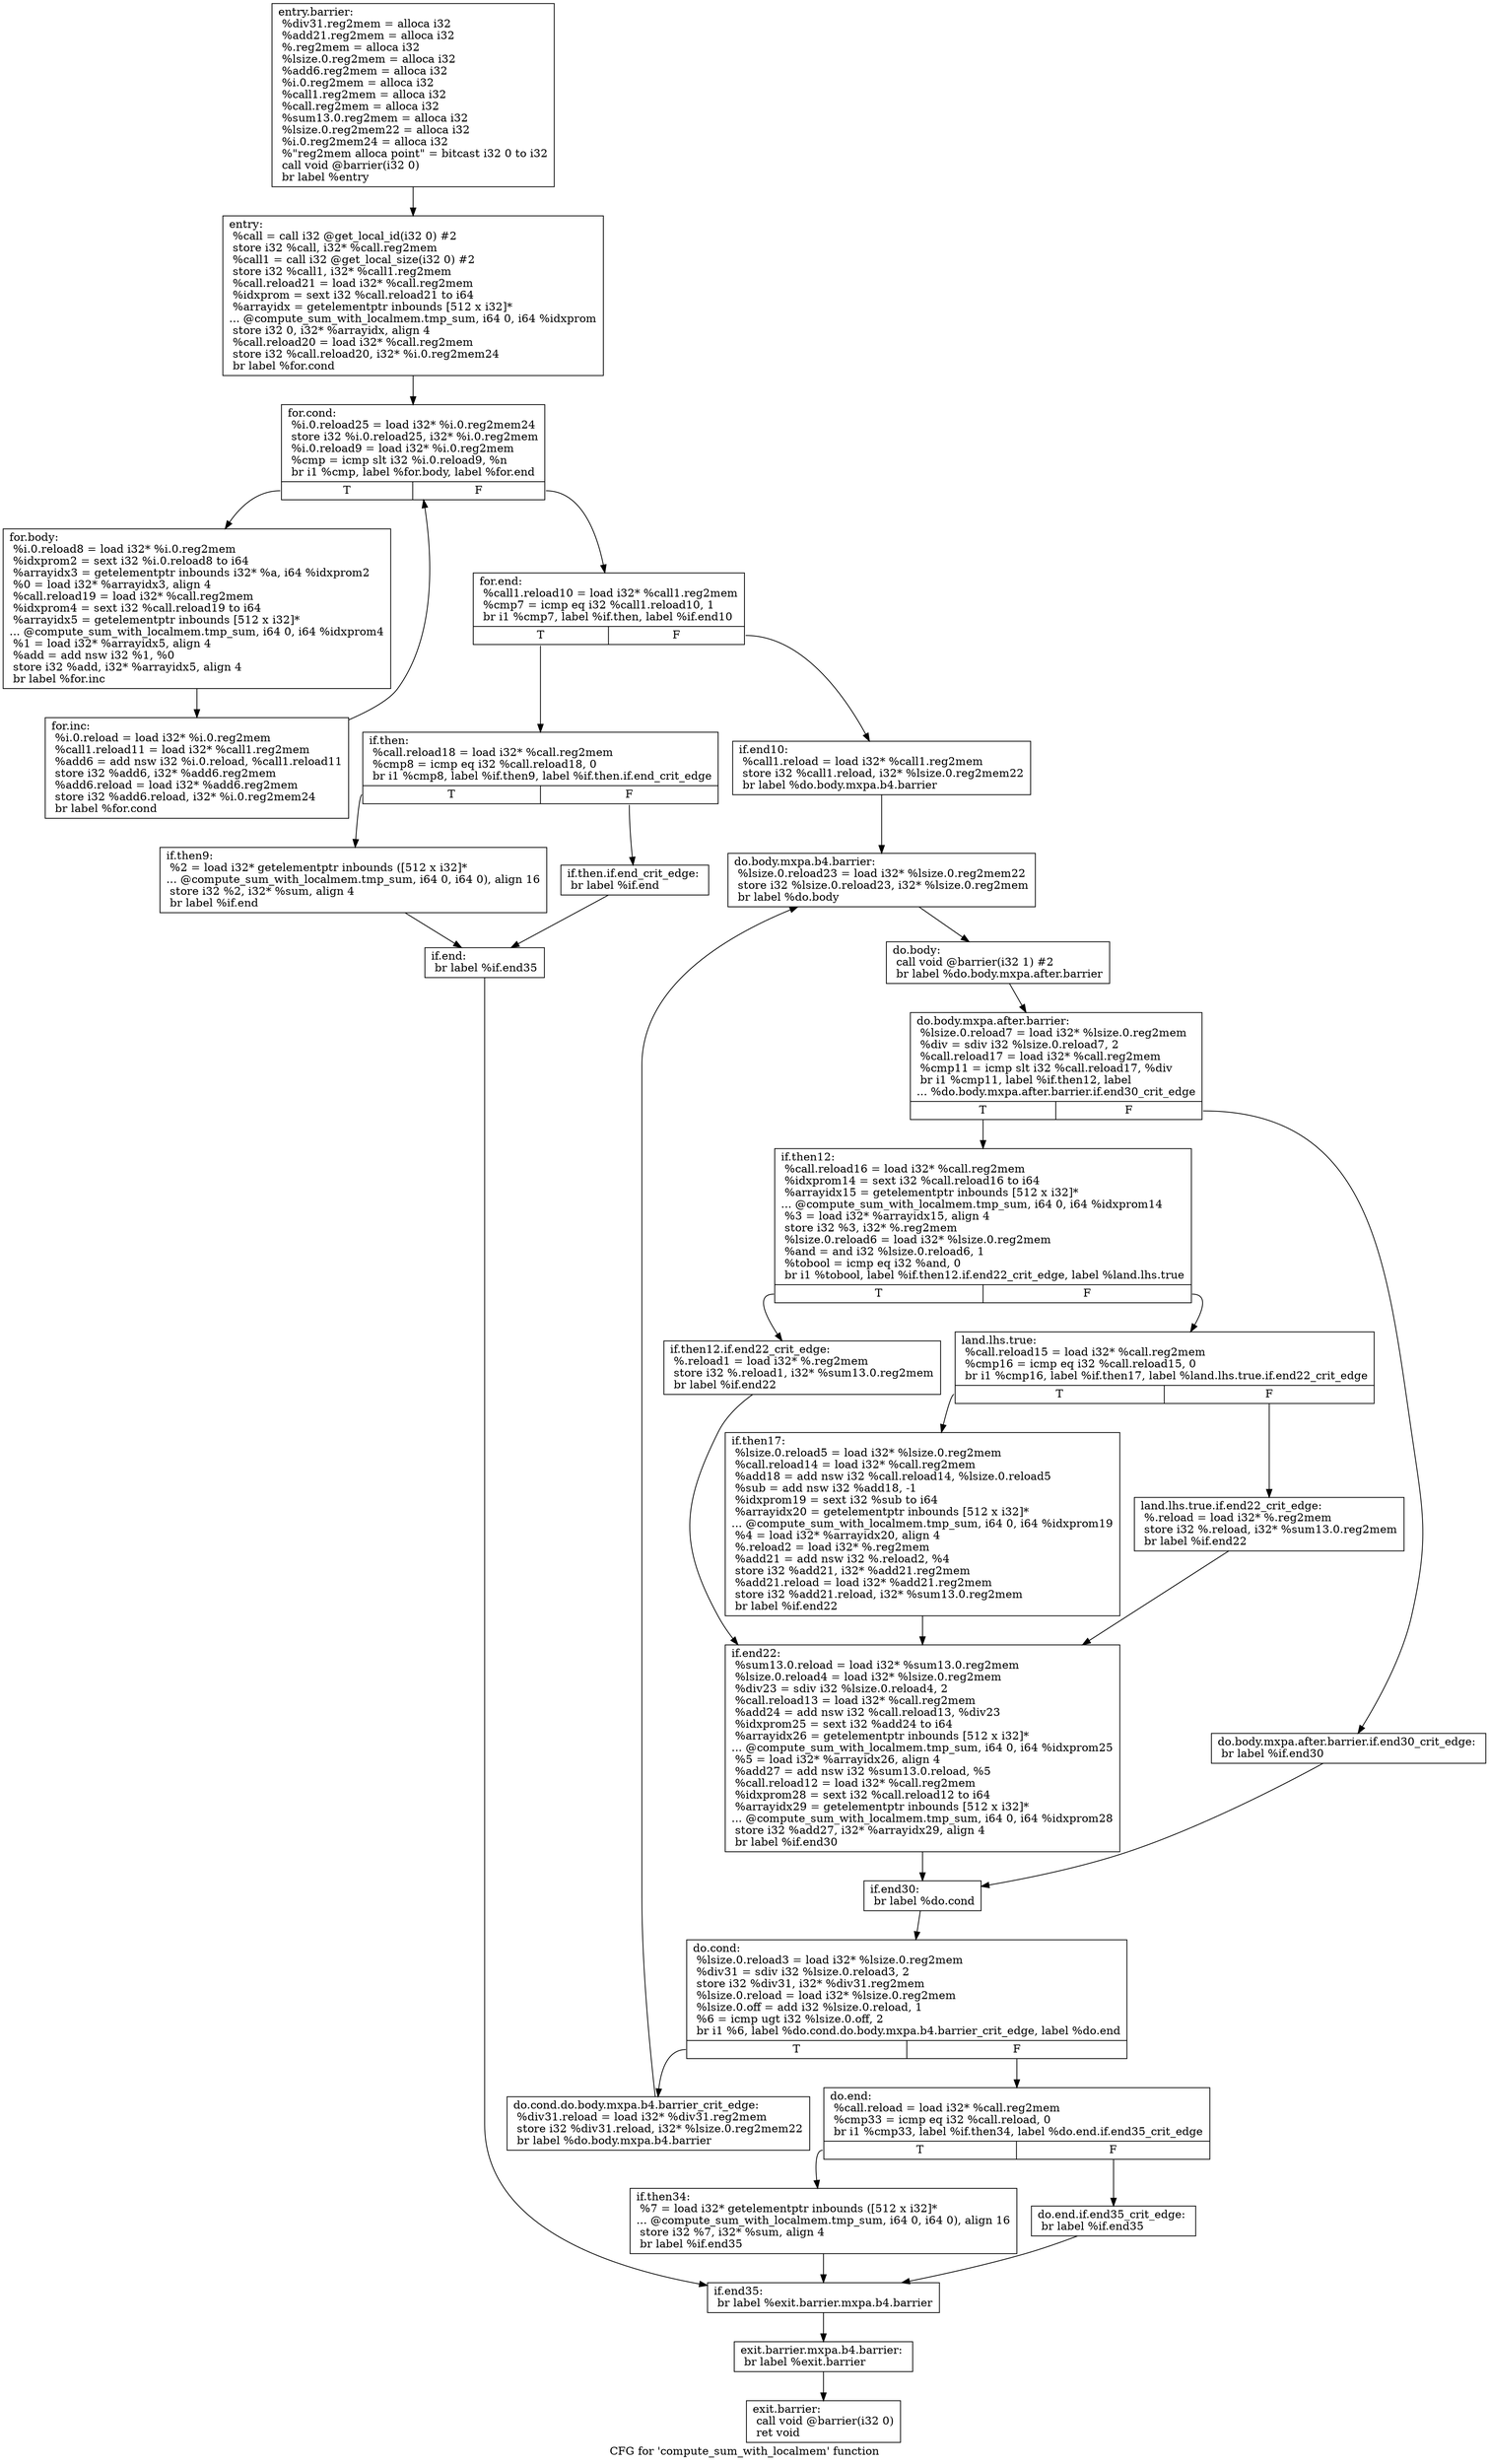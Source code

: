 digraph "CFG for 'compute_sum_with_localmem' function" {
	label="CFG for 'compute_sum_with_localmem' function";

	Node0xdf07d0 [shape=record,label="{entry.barrier:\l  %div31.reg2mem = alloca i32\l  %add21.reg2mem = alloca i32\l  %.reg2mem = alloca i32\l  %lsize.0.reg2mem = alloca i32\l  %add6.reg2mem = alloca i32\l  %i.0.reg2mem = alloca i32\l  %call1.reg2mem = alloca i32\l  %call.reg2mem = alloca i32\l  %sum13.0.reg2mem = alloca i32\l  %lsize.0.reg2mem22 = alloca i32\l  %i.0.reg2mem24 = alloca i32\l  %\"reg2mem alloca point\" = bitcast i32 0 to i32\l  call void @barrier(i32 0)\l  br label %entry\l}"];
	Node0xdf07d0 -> Node0xdf1c10;
	Node0xdf1c10 [shape=record,label="{entry:                                            \l  %call = call i32 @get_local_id(i32 0) #2\l  store i32 %call, i32* %call.reg2mem\l  %call1 = call i32 @get_local_size(i32 0) #2\l  store i32 %call1, i32* %call1.reg2mem\l  %call.reload21 = load i32* %call.reg2mem\l  %idxprom = sext i32 %call.reload21 to i64\l  %arrayidx = getelementptr inbounds [512 x i32]*\l... @compute_sum_with_localmem.tmp_sum, i64 0, i64 %idxprom\l  store i32 0, i32* %arrayidx, align 4\l  %call.reload20 = load i32* %call.reg2mem\l  store i32 %call.reload20, i32* %i.0.reg2mem24\l  br label %for.cond\l}"];
	Node0xdf1c10 -> Node0xdf27c0;
	Node0xdf27c0 [shape=record,label="{for.cond:                                         \l  %i.0.reload25 = load i32* %i.0.reg2mem24\l  store i32 %i.0.reload25, i32* %i.0.reg2mem\l  %i.0.reload9 = load i32* %i.0.reg2mem\l  %cmp = icmp slt i32 %i.0.reload9, %n\l  br i1 %cmp, label %for.body, label %for.end\l|{<s0>T|<s1>F}}"];
	Node0xdf27c0:s0 -> Node0xdf2dd0;
	Node0xdf27c0:s1 -> Node0xdf2e90;
	Node0xdf2dd0 [shape=record,label="{for.body:                                         \l  %i.0.reload8 = load i32* %i.0.reg2mem\l  %idxprom2 = sext i32 %i.0.reload8 to i64\l  %arrayidx3 = getelementptr inbounds i32* %a, i64 %idxprom2\l  %0 = load i32* %arrayidx3, align 4\l  %call.reload19 = load i32* %call.reg2mem\l  %idxprom4 = sext i32 %call.reload19 to i64\l  %arrayidx5 = getelementptr inbounds [512 x i32]*\l... @compute_sum_with_localmem.tmp_sum, i64 0, i64 %idxprom4\l  %1 = load i32* %arrayidx5, align 4\l  %add = add nsw i32 %1, %0\l  store i32 %add, i32* %arrayidx5, align 4\l  br label %for.inc\l}"];
	Node0xdf2dd0 -> Node0xdf3650;
	Node0xdf3650 [shape=record,label="{for.inc:                                          \l  %i.0.reload = load i32* %i.0.reg2mem\l  %call1.reload11 = load i32* %call1.reg2mem\l  %add6 = add nsw i32 %i.0.reload, %call1.reload11\l  store i32 %add6, i32* %add6.reg2mem\l  %add6.reload = load i32* %add6.reg2mem\l  store i32 %add6.reload, i32* %i.0.reg2mem24\l  br label %for.cond\l}"];
	Node0xdf3650 -> Node0xdf27c0;
	Node0xdf2e90 [shape=record,label="{for.end:                                          \l  %call1.reload10 = load i32* %call1.reg2mem\l  %cmp7 = icmp eq i32 %call1.reload10, 1\l  br i1 %cmp7, label %if.then, label %if.end10\l|{<s0>T|<s1>F}}"];
	Node0xdf2e90:s0 -> Node0xdf3ce0;
	Node0xdf2e90:s1 -> Node0xdf3dc0;
	Node0xdf3ce0 [shape=record,label="{if.then:                                          \l  %call.reload18 = load i32* %call.reg2mem\l  %cmp8 = icmp eq i32 %call.reload18, 0\l  br i1 %cmp8, label %if.then9, label %if.then.if.end_crit_edge\l|{<s0>T|<s1>F}}"];
	Node0xdf3ce0:s0 -> Node0xdf4030;
	Node0xdf3ce0:s1 -> Node0xdf4100;
	Node0xdf4100 [shape=record,label="{if.then.if.end_crit_edge:                         \l  br label %if.end\l}"];
	Node0xdf4100 -> Node0xdf2ab0;
	Node0xdf4030 [shape=record,label="{if.then9:                                         \l  %2 = load i32* getelementptr inbounds ([512 x i32]*\l... @compute_sum_with_localmem.tmp_sum, i64 0, i64 0), align 16\l  store i32 %2, i32* %sum, align 4\l  br label %if.end\l}"];
	Node0xdf4030 -> Node0xdf2ab0;
	Node0xdf2ab0 [shape=record,label="{if.end:                                           \l  br label %if.end35\l}"];
	Node0xdf2ab0 -> Node0xdf4a00;
	Node0xdf3dc0 [shape=record,label="{if.end10:                                         \l  %call1.reload = load i32* %call1.reg2mem\l  store i32 %call1.reload, i32* %lsize.0.reg2mem22\l  br label %do.body.mxpa.b4.barrier\l}"];
	Node0xdf3dc0 -> Node0xdf4c20;
	Node0xdf4c20 [shape=record,label="{do.body.mxpa.b4.barrier:                          \l  %lsize.0.reload23 = load i32* %lsize.0.reg2mem22\l  store i32 %lsize.0.reload23, i32* %lsize.0.reg2mem\l  br label %do.body\l}"];
	Node0xdf4c20 -> Node0xdf4e80;
	Node0xdf4e80 [shape=record,label="{do.body:                                          \l  call void @barrier(i32 1) #2\l  br label %do.body.mxpa.after.barrier\l}"];
	Node0xdf4e80 -> Node0xdf5030;
	Node0xdf5030 [shape=record,label="{do.body.mxpa.after.barrier:                       \l  %lsize.0.reload7 = load i32* %lsize.0.reg2mem\l  %div = sdiv i32 %lsize.0.reload7, 2\l  %call.reload17 = load i32* %call.reg2mem\l  %cmp11 = icmp slt i32 %call.reload17, %div\l  br i1 %cmp11, label %if.then12, label\l... %do.body.mxpa.after.barrier.if.end30_crit_edge\l|{<s0>T|<s1>F}}"];
	Node0xdf5030:s0 -> Node0xdf53e0;
	Node0xdf5030:s1 -> Node0xdf5510;
	Node0xdf5510 [shape=record,label="{do.body.mxpa.after.barrier.if.end30_crit_edge:    \l  br label %if.end30\l}"];
	Node0xdf5510 -> Node0xdf5670;
	Node0xdf53e0 [shape=record,label="{if.then12:                                        \l  %call.reload16 = load i32* %call.reg2mem\l  %idxprom14 = sext i32 %call.reload16 to i64\l  %arrayidx15 = getelementptr inbounds [512 x i32]*\l... @compute_sum_with_localmem.tmp_sum, i64 0, i64 %idxprom14\l  %3 = load i32* %arrayidx15, align 4\l  store i32 %3, i32* %.reg2mem\l  %lsize.0.reload6 = load i32* %lsize.0.reg2mem\l  %and = and i32 %lsize.0.reload6, 1\l  %tobool = icmp eq i32 %and, 0\l  br i1 %tobool, label %if.then12.if.end22_crit_edge, label %land.lhs.true\l|{<s0>T|<s1>F}}"];
	Node0xdf53e0:s0 -> Node0xdf5d00;
	Node0xdf53e0:s1 -> Node0xdf5e20;
	Node0xdf5d00 [shape=record,label="{if.then12.if.end22_crit_edge:                     \l  %.reload1 = load i32* %.reg2mem\l  store i32 %.reload1, i32* %sum13.0.reg2mem\l  br label %if.end22\l}"];
	Node0xdf5d00 -> Node0xdf60e0;
	Node0xdf5e20 [shape=record,label="{land.lhs.true:                                    \l  %call.reload15 = load i32* %call.reg2mem\l  %cmp16 = icmp eq i32 %call.reload15, 0\l  br i1 %cmp16, label %if.then17, label %land.lhs.true.if.end22_crit_edge\l|{<s0>T|<s1>F}}"];
	Node0xdf5e20:s0 -> Node0xdf6330;
	Node0xdf5e20:s1 -> Node0xdf63c0;
	Node0xdf63c0 [shape=record,label="{land.lhs.true.if.end22_crit_edge:                 \l  %.reload = load i32* %.reg2mem\l  store i32 %.reload, i32* %sum13.0.reg2mem\l  br label %if.end22\l}"];
	Node0xdf63c0 -> Node0xdf60e0;
	Node0xdf6330 [shape=record,label="{if.then17:                                        \l  %lsize.0.reload5 = load i32* %lsize.0.reg2mem\l  %call.reload14 = load i32* %call.reg2mem\l  %add18 = add nsw i32 %call.reload14, %lsize.0.reload5\l  %sub = add nsw i32 %add18, -1\l  %idxprom19 = sext i32 %sub to i64\l  %arrayidx20 = getelementptr inbounds [512 x i32]*\l... @compute_sum_with_localmem.tmp_sum, i64 0, i64 %idxprom19\l  %4 = load i32* %arrayidx20, align 4\l  %.reload2 = load i32* %.reg2mem\l  %add21 = add nsw i32 %.reload2, %4\l  store i32 %add21, i32* %add21.reg2mem\l  %add21.reload = load i32* %add21.reg2mem\l  store i32 %add21.reload, i32* %sum13.0.reg2mem\l  br label %if.end22\l}"];
	Node0xdf6330 -> Node0xdf60e0;
	Node0xdf60e0 [shape=record,label="{if.end22:                                         \l  %sum13.0.reload = load i32* %sum13.0.reg2mem\l  %lsize.0.reload4 = load i32* %lsize.0.reg2mem\l  %div23 = sdiv i32 %lsize.0.reload4, 2\l  %call.reload13 = load i32* %call.reg2mem\l  %add24 = add nsw i32 %call.reload13, %div23\l  %idxprom25 = sext i32 %add24 to i64\l  %arrayidx26 = getelementptr inbounds [512 x i32]*\l... @compute_sum_with_localmem.tmp_sum, i64 0, i64 %idxprom25\l  %5 = load i32* %arrayidx26, align 4\l  %add27 = add nsw i32 %sum13.0.reload, %5\l  %call.reload12 = load i32* %call.reg2mem\l  %idxprom28 = sext i32 %call.reload12 to i64\l  %arrayidx29 = getelementptr inbounds [512 x i32]*\l... @compute_sum_with_localmem.tmp_sum, i64 0, i64 %idxprom28\l  store i32 %add27, i32* %arrayidx29, align 4\l  br label %if.end30\l}"];
	Node0xdf60e0 -> Node0xdf5670;
	Node0xdf5670 [shape=record,label="{if.end30:                                         \l  br label %do.cond\l}"];
	Node0xdf5670 -> Node0xdf7870;
	Node0xdf7870 [shape=record,label="{do.cond:                                          \l  %lsize.0.reload3 = load i32* %lsize.0.reg2mem\l  %div31 = sdiv i32 %lsize.0.reload3, 2\l  store i32 %div31, i32* %div31.reg2mem\l  %lsize.0.reload = load i32* %lsize.0.reg2mem\l  %lsize.0.off = add i32 %lsize.0.reload, 1\l  %6 = icmp ugt i32 %lsize.0.off, 2\l  br i1 %6, label %do.cond.do.body.mxpa.b4.barrier_crit_edge, label %do.end\l|{<s0>T|<s1>F}}"];
	Node0xdf7870:s0 -> Node0xdf4350;
	Node0xdf7870:s1 -> Node0xdf4480;
	Node0xdf4350 [shape=record,label="{do.cond.do.body.mxpa.b4.barrier_crit_edge:        \l  %div31.reload = load i32* %div31.reg2mem\l  store i32 %div31.reload, i32* %lsize.0.reg2mem22\l  br label %do.body.mxpa.b4.barrier\l}"];
	Node0xdf4350 -> Node0xdf4c20;
	Node0xdf4480 [shape=record,label="{do.end:                                           \l  %call.reload = load i32* %call.reg2mem\l  %cmp33 = icmp eq i32 %call.reload, 0\l  br i1 %cmp33, label %if.then34, label %do.end.if.end35_crit_edge\l|{<s0>T|<s1>F}}"];
	Node0xdf4480:s0 -> Node0xdfafe0;
	Node0xdf4480:s1 -> Node0xdfb040;
	Node0xdfb040 [shape=record,label="{do.end.if.end35_crit_edge:                        \l  br label %if.end35\l}"];
	Node0xdfb040 -> Node0xdf4a00;
	Node0xdfafe0 [shape=record,label="{if.then34:                                        \l  %7 = load i32* getelementptr inbounds ([512 x i32]*\l... @compute_sum_with_localmem.tmp_sum, i64 0, i64 0), align 16\l  store i32 %7, i32* %sum, align 4\l  br label %if.end35\l}"];
	Node0xdfafe0 -> Node0xdf4a00;
	Node0xdf4a00 [shape=record,label="{if.end35:                                         \l  br label %exit.barrier.mxpa.b4.barrier\l}"];
	Node0xdf4a00 -> Node0xdfb420;
	Node0xdfb420 [shape=record,label="{exit.barrier.mxpa.b4.barrier:                     \l  br label %exit.barrier\l}"];
	Node0xdfb420 -> Node0xdfb500;
	Node0xdfb500 [shape=record,label="{exit.barrier:                                     \l  call void @barrier(i32 0)\l  ret void\l}"];
}
